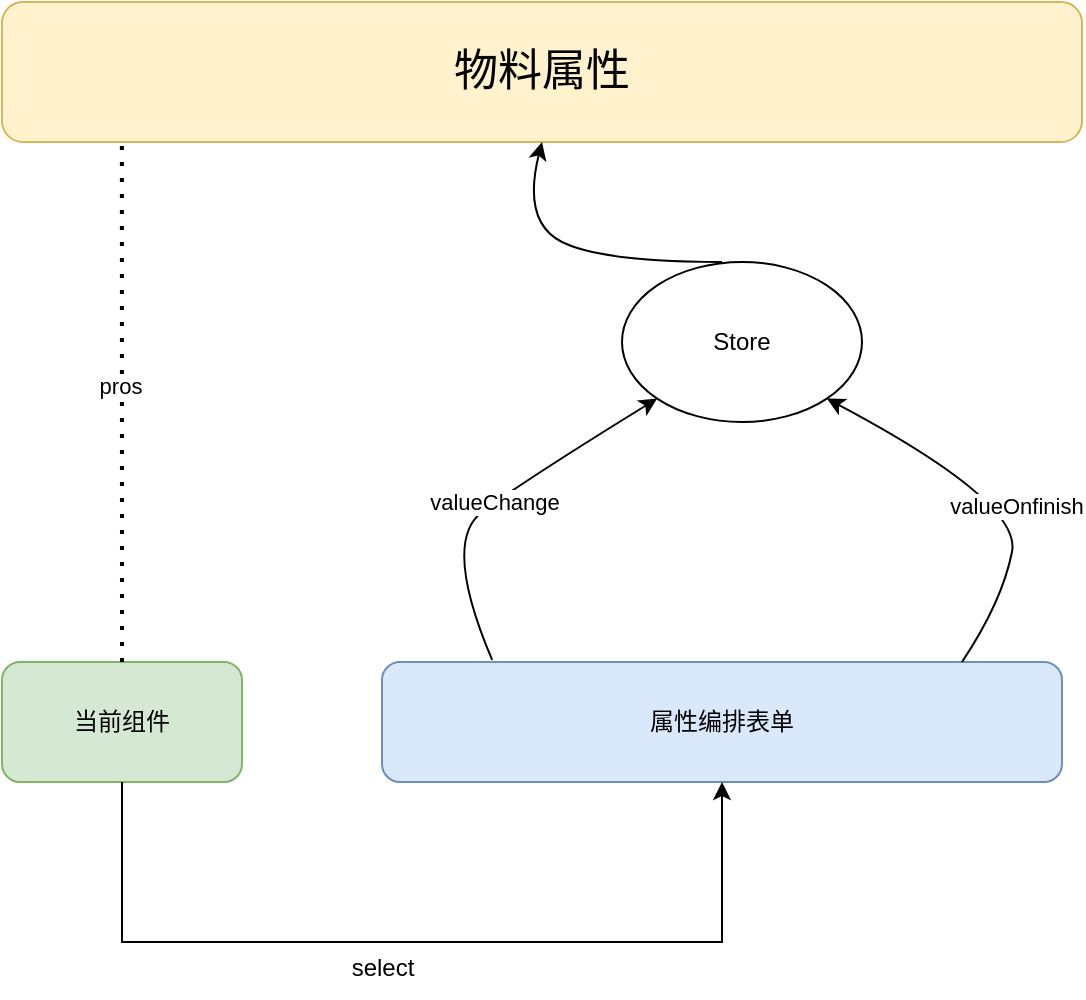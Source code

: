 <mxfile version="21.3.8" type="github">
  <diagram name="第 1 页" id="FVmoqseECFdzQfIaz5dA">
    <mxGraphModel dx="1363" dy="880" grid="1" gridSize="10" guides="1" tooltips="1" connect="1" arrows="1" fold="1" page="1" pageScale="1" pageWidth="827" pageHeight="1169" math="0" shadow="0">
      <root>
        <mxCell id="0" />
        <mxCell id="1" parent="0" />
        <mxCell id="dtWQxq9f6VDPI3T3tL6_-1" value="物料属性" style="rounded=1;whiteSpace=wrap;html=1;fillColor=#fff2cc;strokeColor=#d6b656;fontSize=22;" vertex="1" parent="1">
          <mxGeometry x="120" y="50" width="540" height="70" as="geometry" />
        </mxCell>
        <mxCell id="dtWQxq9f6VDPI3T3tL6_-2" value="当前组件" style="rounded=1;whiteSpace=wrap;html=1;fillColor=#d5e8d4;strokeColor=#82b366;" vertex="1" parent="1">
          <mxGeometry x="120" y="380" width="120" height="60" as="geometry" />
        </mxCell>
        <mxCell id="dtWQxq9f6VDPI3T3tL6_-3" value="属性编排表单" style="rounded=1;whiteSpace=wrap;html=1;fillColor=#dae8fc;strokeColor=#6c8ebf;" vertex="1" parent="1">
          <mxGeometry x="310" y="380" width="340" height="60" as="geometry" />
        </mxCell>
        <mxCell id="dtWQxq9f6VDPI3T3tL6_-4" value="" style="endArrow=none;dashed=1;html=1;dashPattern=1 3;strokeWidth=2;rounded=0;entryX=0.111;entryY=1;entryDx=0;entryDy=0;entryPerimeter=0;exitX=0.5;exitY=0;exitDx=0;exitDy=0;exitPerimeter=0;" edge="1" parent="1" source="dtWQxq9f6VDPI3T3tL6_-2" target="dtWQxq9f6VDPI3T3tL6_-1">
          <mxGeometry width="50" height="50" relative="1" as="geometry">
            <mxPoint x="390" y="340" as="sourcePoint" />
            <mxPoint x="190" y="140" as="targetPoint" />
          </mxGeometry>
        </mxCell>
        <mxCell id="dtWQxq9f6VDPI3T3tL6_-5" value="pros" style="edgeLabel;html=1;align=center;verticalAlign=middle;resizable=0;points=[];" vertex="1" connectable="0" parent="dtWQxq9f6VDPI3T3tL6_-4">
          <mxGeometry x="0.061" y="1" relative="1" as="geometry">
            <mxPoint as="offset" />
          </mxGeometry>
        </mxCell>
        <mxCell id="dtWQxq9f6VDPI3T3tL6_-6" value="" style="endArrow=classic;html=1;rounded=0;exitX=0.5;exitY=1;exitDx=0;exitDy=0;entryX=0.5;entryY=1;entryDx=0;entryDy=0;" edge="1" parent="1" source="dtWQxq9f6VDPI3T3tL6_-2" target="dtWQxq9f6VDPI3T3tL6_-3">
          <mxGeometry width="50" height="50" relative="1" as="geometry">
            <mxPoint x="390" y="340" as="sourcePoint" />
            <mxPoint x="480" y="520" as="targetPoint" />
            <Array as="points">
              <mxPoint x="180" y="520" />
              <mxPoint x="480" y="520" />
            </Array>
          </mxGeometry>
        </mxCell>
        <mxCell id="dtWQxq9f6VDPI3T3tL6_-7" value="select" style="text;html=1;align=center;verticalAlign=middle;resizable=0;points=[];autosize=1;strokeColor=none;fillColor=none;" vertex="1" parent="1">
          <mxGeometry x="285" y="518" width="50" height="30" as="geometry" />
        </mxCell>
        <mxCell id="dtWQxq9f6VDPI3T3tL6_-9" value="Store" style="ellipse;whiteSpace=wrap;html=1;" vertex="1" parent="1">
          <mxGeometry x="430" y="180" width="120" height="80" as="geometry" />
        </mxCell>
        <mxCell id="dtWQxq9f6VDPI3T3tL6_-10" value="" style="curved=1;endArrow=classic;html=1;rounded=0;entryX=0.5;entryY=1;entryDx=0;entryDy=0;" edge="1" parent="1" target="dtWQxq9f6VDPI3T3tL6_-1">
          <mxGeometry width="50" height="50" relative="1" as="geometry">
            <mxPoint x="480" y="180" as="sourcePoint" />
            <mxPoint x="400" y="200" as="targetPoint" />
            <Array as="points">
              <mxPoint x="420" y="180" />
              <mxPoint x="380" y="160" />
            </Array>
          </mxGeometry>
        </mxCell>
        <mxCell id="dtWQxq9f6VDPI3T3tL6_-11" value="valueChange" style="curved=1;endArrow=classic;html=1;rounded=0;exitX=0.162;exitY=-0.017;exitDx=0;exitDy=0;exitPerimeter=0;entryX=0;entryY=1;entryDx=0;entryDy=0;" edge="1" parent="1" source="dtWQxq9f6VDPI3T3tL6_-3" target="dtWQxq9f6VDPI3T3tL6_-9">
          <mxGeometry width="50" height="50" relative="1" as="geometry">
            <mxPoint x="390" y="340" as="sourcePoint" />
            <mxPoint x="440" y="290" as="targetPoint" />
            <Array as="points">
              <mxPoint x="340" y="320" />
              <mxPoint x="380" y="290" />
            </Array>
          </mxGeometry>
        </mxCell>
        <mxCell id="dtWQxq9f6VDPI3T3tL6_-12" value="" style="curved=1;endArrow=classic;html=1;rounded=0;entryX=1;entryY=1;entryDx=0;entryDy=0;" edge="1" parent="1" target="dtWQxq9f6VDPI3T3tL6_-9">
          <mxGeometry width="50" height="50" relative="1" as="geometry">
            <mxPoint x="600" y="380" as="sourcePoint" />
            <mxPoint x="458" y="258" as="targetPoint" />
            <Array as="points">
              <mxPoint x="620" y="350" />
              <mxPoint x="630" y="300" />
            </Array>
          </mxGeometry>
        </mxCell>
        <mxCell id="dtWQxq9f6VDPI3T3tL6_-13" value="valueOnfinish" style="edgeLabel;html=1;align=center;verticalAlign=middle;resizable=0;points=[];" vertex="1" connectable="0" parent="dtWQxq9f6VDPI3T3tL6_-12">
          <mxGeometry x="-0.1" y="3" relative="1" as="geometry">
            <mxPoint as="offset" />
          </mxGeometry>
        </mxCell>
      </root>
    </mxGraphModel>
  </diagram>
</mxfile>
